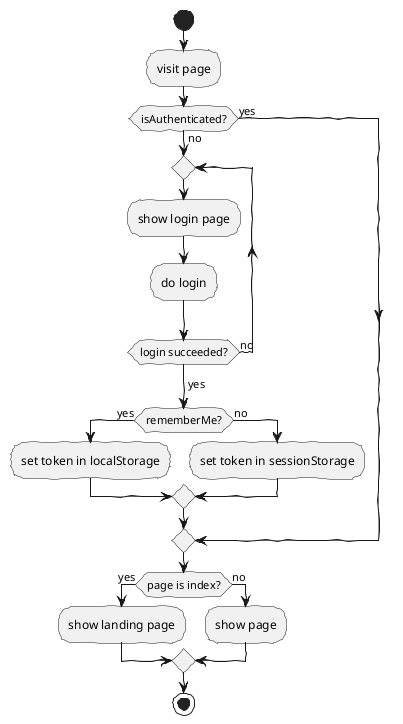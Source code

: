 @startuml
'https://plantuml.com/skinparam
skinparam handwritten true
'https://virgil.excalidraw.com/
skinparam defaultFontName Virgil 3 YOFF

start

:visit page;
if (isAuthenticated?) then (yes)
  'auth.isAuthenticated()
  'token exists in sessionStorage or localStorage?
  'sessionStorage.get(TOKEN_KEY) || localStorage.get(TOKEN_KEY)
  -> ;
else (no)
  repeat
    :show login page;
    :do login;
    'auth.doLogin(rememberMe)
  repeat while (login succeeded?) is (no)
  -> yes;
  if (rememberMe?) then (yes)
    'auth.rememberMeChecked()
    :set token in localStorage;
  else (no)
    :set token in sessionStorage;
  endif
endif

if (page is index?) then (yes)
  :show landing page;
else (no)
  :show page;
endif

stop
@enduml
